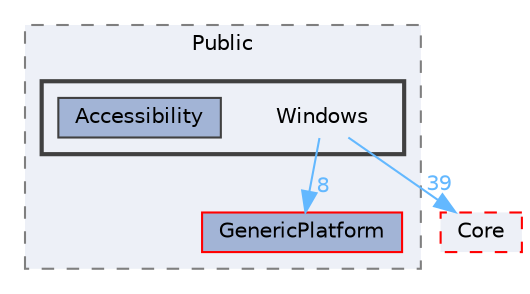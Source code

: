digraph "Windows"
{
 // INTERACTIVE_SVG=YES
 // LATEX_PDF_SIZE
  bgcolor="transparent";
  edge [fontname=Helvetica,fontsize=10,labelfontname=Helvetica,labelfontsize=10];
  node [fontname=Helvetica,fontsize=10,shape=box,height=0.2,width=0.4];
  compound=true
  subgraph clusterdir_822f4142be24b1a42e8b780181de5344 {
    graph [ bgcolor="#edf0f7", pencolor="grey50", label="Public", fontname=Helvetica,fontsize=10 style="filled,dashed", URL="dir_822f4142be24b1a42e8b780181de5344.html",tooltip=""]
  dir_cdfed4ffc75fe6ca0526636b48f76dc7 [label="GenericPlatform", fillcolor="#a2b4d6", color="red", style="filled", URL="dir_cdfed4ffc75fe6ca0526636b48f76dc7.html",tooltip=""];
  subgraph clusterdir_a181314bd599cf599951421e09b5cda6 {
    graph [ bgcolor="#edf0f7", pencolor="grey25", label="", fontname=Helvetica,fontsize=10 style="filled,bold", URL="dir_a181314bd599cf599951421e09b5cda6.html",tooltip=""]
    dir_a181314bd599cf599951421e09b5cda6 [shape=plaintext, label="Windows"];
  dir_fff4ca75d593ee0d239e1f82abab3f73 [label="Accessibility", fillcolor="#a2b4d6", color="grey25", style="filled", URL="dir_fff4ca75d593ee0d239e1f82abab3f73.html",tooltip=""];
  }
  }
  dir_0e6cddcc9caa1238c7f3774224afaa45 [label="Core", fillcolor="#edf0f7", color="red", style="filled,dashed", URL="dir_0e6cddcc9caa1238c7f3774224afaa45.html",tooltip=""];
  dir_a181314bd599cf599951421e09b5cda6->dir_0e6cddcc9caa1238c7f3774224afaa45 [headlabel="39", labeldistance=1.5 headhref="dir_001291_000266.html" href="dir_001291_000266.html" color="steelblue1" fontcolor="steelblue1"];
  dir_a181314bd599cf599951421e09b5cda6->dir_cdfed4ffc75fe6ca0526636b48f76dc7 [headlabel="8", labeldistance=1.5 headhref="dir_001291_000431.html" href="dir_001291_000431.html" color="steelblue1" fontcolor="steelblue1"];
}
